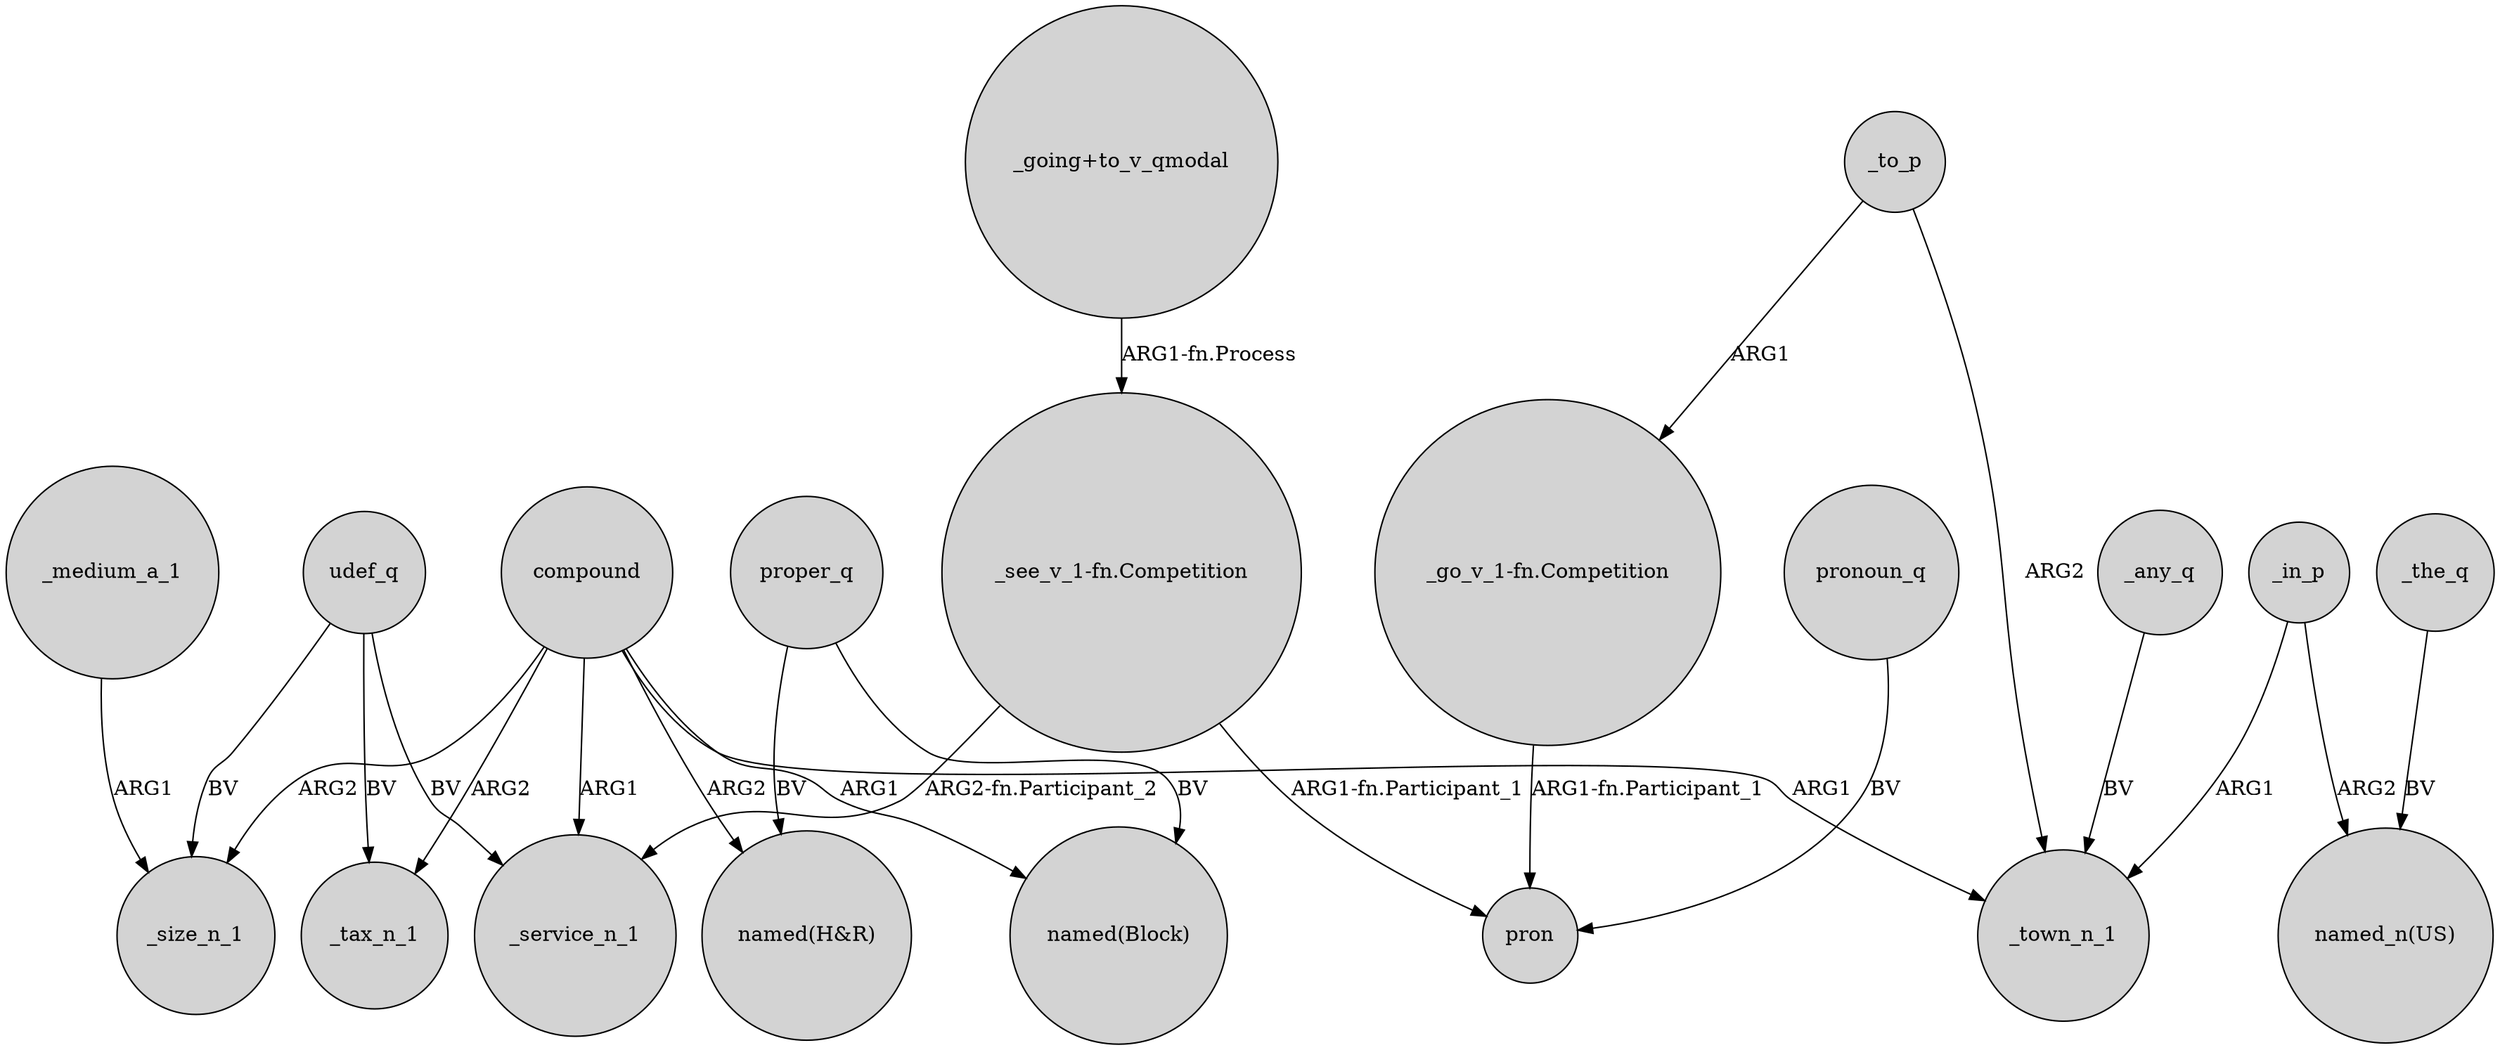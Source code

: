 digraph {
	node [shape=circle style=filled]
	udef_q -> _size_n_1 [label=BV]
	"_see_v_1-fn.Competition" -> pron [label="ARG1-fn.Participant_1"]
	udef_q -> _service_n_1 [label=BV]
	_in_p -> "named_n(US)" [label=ARG2]
	_the_q -> "named_n(US)" [label=BV]
	"_see_v_1-fn.Competition" -> _service_n_1 [label="ARG2-fn.Participant_2"]
	compound -> "named(H&R)" [label=ARG2]
	udef_q -> _tax_n_1 [label=BV]
	compound -> _size_n_1 [label=ARG2]
	proper_q -> "named(H&R)" [label=BV]
	_medium_a_1 -> _size_n_1 [label=ARG1]
	compound -> "named(Block)" [label=ARG1]
	pronoun_q -> pron [label=BV]
	_to_p -> _town_n_1 [label=ARG2]
	proper_q -> "named(Block)" [label=BV]
	_any_q -> _town_n_1 [label=BV]
	compound -> _tax_n_1 [label=ARG2]
	_in_p -> _town_n_1 [label=ARG1]
	_to_p -> "_go_v_1-fn.Competition" [label=ARG1]
	"_go_v_1-fn.Competition" -> pron [label="ARG1-fn.Participant_1"]
	"_going+to_v_qmodal" -> "_see_v_1-fn.Competition" [label="ARG1-fn.Process"]
	compound -> _town_n_1 [label=ARG1]
	compound -> _service_n_1 [label=ARG1]
}

